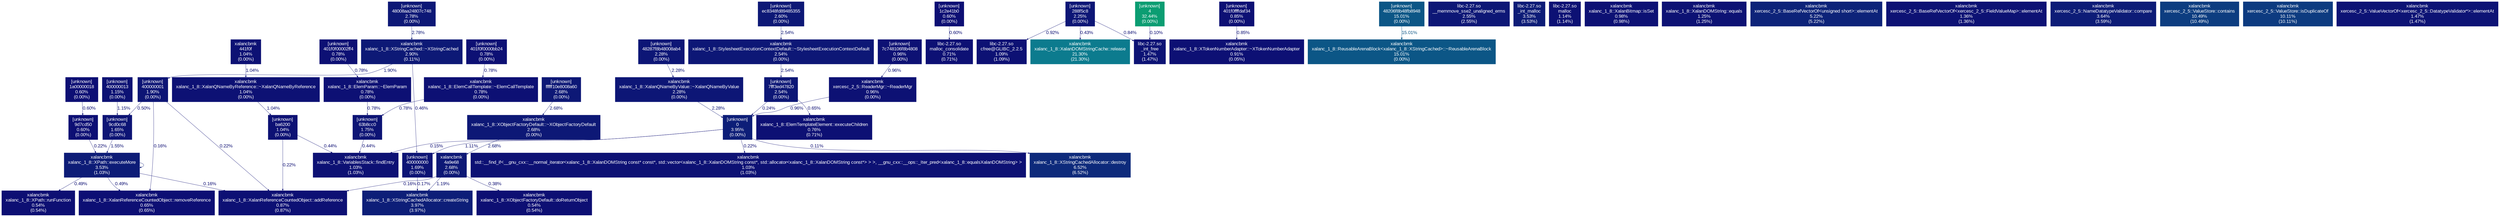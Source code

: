 digraph {
	graph [fontname=Arial, nodesep=0.125, ranksep=0.25];
	node [fontcolor=white, fontname=Arial, height=0, shape=box, style=filled, width=0];
	edge [fontname=Arial];
	"0:[unknown]" [color="#0d1e78", fontcolor="#ffffff", fontsize="10.00", label="[unknown]\n0\n3.95%\n(0.00%)"];
	"0:[unknown]" -> "400000000:[unknown]" [arrowsize="0.35", color="#0d1174", fontcolor="#0d1174", fontsize="10.00", label="1.11%", labeldistance="0.50", penwidth="0.50"];
	"0:[unknown]" -> "std::__find_if<__gnu_cxx::__normal_iterator<xalanc_1_8::XalanDOMString const* const*, std::vector<xalanc_1_8::XalanDOMString const*, std::allocator<xalanc_1_8::XalanDOMString const*> > >, __gnu_cxx::__ops::_Iter_pred<xalanc_1_8::equalsXalanDOMString> >:/scratch/s1576261/spec-prof/install-spec-prof/CPU2006/483.xalancbmk/exe/xalancbmk" [arrowsize="0.35", color="#0d0e73", fontcolor="#0d0e73", fontsize="10.00", label="0.22%", labeldistance="0.50", penwidth="0.50"];
	"0:[unknown]" -> "xalanc_1_8::VariablesStack::findEntry:/scratch/s1576261/spec-prof/install-spec-prof/CPU2006/483.xalancbmk/exe/xalancbmk" [arrowsize="0.35", color="#0d0d73", fontcolor="#0d0d73", fontsize="10.00", label="0.15%", labeldistance="0.50", penwidth="0.50"];
	"0:[unknown]" -> "xalanc_1_8::XStringCachedAllocator::destroy:/scratch/s1576261/spec-prof/install-spec-prof/CPU2006/483.xalancbmk/exe/xalancbmk" [arrowsize="0.35", color="#0d0d73", fontcolor="#0d0d73", fontsize="10.00", label="0.11%", labeldistance="0.50", penwidth="0.50"];
	"1a00000018:[unknown]" [color="#0d0f74", fontcolor="#ffffff", fontsize="10.00", label="[unknown]\n1a00000018\n0.60%\n(0.00%)"];
	"1a00000018:[unknown]" -> "9d7cd50:[unknown]" [arrowsize="0.35", color="#0d0f74", fontcolor="#0d0f74", fontsize="10.00", label="0.60%", labeldistance="0.50", penwidth="0.50"];
	"1c2e41b0:[unknown]" [color="#0d0f74", fontcolor="#ffffff", fontsize="10.00", label="[unknown]\n1c2e41b0\n0.60%\n(0.00%)"];
	"1c2e41b0:[unknown]" -> "malloc_consolidate:/lib64/libc-2.27.so" [arrowsize="0.35", color="#0d0f74", fontcolor="#0d0f74", fontsize="10.00", label="0.60%", labeldistance="0.50", penwidth="0.50"];
	"288f5c8:[unknown]" [color="#0d1676", fontcolor="#ffffff", fontsize="10.00", label="[unknown]\n288f5c8\n2.25%\n(0.00%)"];
	"288f5c8:[unknown]" -> "_int_free:/lib64/libc-2.27.so" [arrowsize="0.35", color="#0d1074", fontcolor="#0d1074", fontsize="10.00", label="0.84%", labeldistance="0.50", penwidth="0.50"];
	"288f5c8:[unknown]" -> "cfree@GLIBC_2.2.5:/lib64/libc-2.27.so" [arrowsize="0.35", color="#0d1174", fontcolor="#0d1174", fontsize="10.00", label="0.92%", labeldistance="0.50", penwidth="0.50"];
	"288f5c8:[unknown]" -> "xalanc_1_8::XalanDOMStringCache::release:/scratch/s1576261/spec-prof/install-spec-prof/CPU2006/483.xalancbmk/exe/xalancbmk" [arrowsize="0.35", color="#0d0f73", fontcolor="#0d0f73", fontsize="10.00", label="0.43%", labeldistance="0.50", penwidth="0.50"];
	"400000000:[unknown]" [color="#0d1475", fontcolor="#ffffff", fontsize="10.00", label="[unknown]\n400000000\n1.69%\n(0.00%)"];
	"400000000:[unknown]" -> "xalanc_1_8::XStringCachedAllocator::createString:/scratch/s1576261/spec-prof/install-spec-prof/CPU2006/483.xalancbmk/exe/xalancbmk" [arrowsize="0.35", color="#0d0d73", fontcolor="#0d0d73", fontsize="10.00", label="0.17%", labeldistance="0.50", penwidth="0.50"];
	"400000001:[unknown]" [color="#0d1575", fontcolor="#ffffff", fontsize="10.00", label="[unknown]\n400000001\n1.90%\n(0.00%)"];
	"400000001:[unknown]" -> "9cd0c68:[unknown]" [arrowsize="0.35", color="#0d0f73", fontcolor="#0d0f73", fontsize="10.00", label="0.50%", labeldistance="0.50", penwidth="0.50"];
	"400000001:[unknown]" -> "xalanc_1_8::XalanReferenceCountedObject::addReference:/scratch/s1576261/spec-prof/install-spec-prof/CPU2006/483.xalancbmk/exe/xalancbmk" [arrowsize="0.35", color="#0d0e73", fontcolor="#0d0e73", fontsize="10.00", label="0.22%", labeldistance="0.50", penwidth="0.50"];
	"400000001:[unknown]" -> "xalanc_1_8::XalanReferenceCountedObject::removeReference:/scratch/s1576261/spec-prof/install-spec-prof/CPU2006/483.xalancbmk/exe/xalancbmk" [arrowsize="0.35", color="#0d0d73", fontcolor="#0d0d73", fontsize="10.00", label="0.16%", labeldistance="0.50", penwidth="0.50"];
	"400000013:[unknown]" [color="#0d1274", fontcolor="#ffffff", fontsize="10.00", label="[unknown]\n400000013\n1.15%\n(0.00%)"];
	"400000013:[unknown]" -> "9cd0c68:[unknown]" [arrowsize="0.35", color="#0d1274", fontcolor="#0d1274", fontsize="10.00", label="1.15%", labeldistance="0.50", penwidth="0.50"];
	"401f0f00002ff4:[unknown]" [color="#0d1074", fontcolor="#ffffff", fontsize="10.00", label="[unknown]\n401f0f00002ff4\n0.78%\n(0.00%)"];
	"401f0f00002ff4:[unknown]" -> "xalanc_1_8::ElemParam::~ElemParam:/scratch/s1576261/spec-prof/install-spec-prof/CPU2006/483.xalancbmk/exe/xalancbmk" [arrowsize="0.35", color="#0d1074", fontcolor="#0d1074", fontsize="10.00", label="0.78%", labeldistance="0.50", penwidth="0.50"];
	"401f0f0000bb24:[unknown]" [color="#0d1074", fontcolor="#ffffff", fontsize="10.00", label="[unknown]\n401f0f0000bb24\n0.78%\n(0.00%)"];
	"401f0f0000bb24:[unknown]" -> "xalanc_1_8::ElemCallTemplate::~ElemCallTemplate:/scratch/s1576261/spec-prof/install-spec-prof/CPU2006/483.xalancbmk/exe/xalancbmk" [arrowsize="0.35", color="#0d1074", fontcolor="#0d1074", fontsize="10.00", label="0.78%", labeldistance="0.50", penwidth="0.50"];
	"401f0ffffdaf34:[unknown]" [color="#0d1074", fontcolor="#ffffff", fontsize="10.00", label="[unknown]\n401f0ffffdaf34\n0.85%\n(0.00%)"];
	"401f0ffffdaf34:[unknown]" -> "xalanc_1_8::XTokenNumberAdapter::~XTokenNumberAdapter:/scratch/s1576261/spec-prof/install-spec-prof/CPU2006/483.xalancbmk/exe/xalancbmk" [arrowsize="0.35", color="#0d1074", fontcolor="#0d1074", fontsize="10.00", label="0.85%", labeldistance="0.50", penwidth="0.50"];
	"441f0f:/scratch/s1576261/spec-prof/install-spec-prof/CPU2006/483.xalancbmk/exe/xalancbmk" [color="#0d1174", fontcolor="#ffffff", fontsize="10.00", label="xalancbmk\n441f0f\n1.04%\n(0.00%)"];
	"441f0f:/scratch/s1576261/spec-prof/install-spec-prof/CPU2006/483.xalancbmk/exe/xalancbmk" -> "xalanc_1_8::XalanQNameByReference::~XalanQNameByReference:/scratch/s1576261/spec-prof/install-spec-prof/CPU2006/483.xalancbmk/exe/xalancbmk" [arrowsize="0.35", color="#0d1174", fontcolor="#0d1174", fontsize="10.00", label="1.04%", labeldistance="0.50", penwidth="0.50"];
	"48008aa24807c748:[unknown]" [color="#0d1876", fontcolor="#ffffff", fontsize="10.00", label="[unknown]\n48008aa24807c748\n2.78%\n(0.00%)"];
	"48008aa24807c748:[unknown]" -> "xalanc_1_8::XStringCached::~XStringCached:/scratch/s1576261/spec-prof/install-spec-prof/CPU2006/483.xalancbmk/exe/xalancbmk" [arrowsize="0.35", color="#0d1876", fontcolor="#0d1876", fontsize="10.00", label="2.78%", labeldistance="0.50", penwidth="0.50"];
	"48206f8b48fb8948:[unknown]" [color="#0c5686", fontcolor="#ffffff", fontsize="10.00", label="[unknown]\n48206f8b48fb8948\n15.01%\n(0.00%)"];
	"48206f8b48fb8948:[unknown]" -> "xalanc_1_8::ReusableArenaBlock<xalanc_1_8::XStringCached>::~ReusableArenaBlock:/scratch/s1576261/spec-prof/install-spec-prof/CPU2006/483.xalancbmk/exe/xalancbmk" [arrowsize="0.39", color="#0c5686", fontcolor="#0c5686", fontsize="10.00", label="15.01%", labeldistance="0.60", penwidth="0.60"];
	"48287f8b48008ab4:[unknown]" [color="#0d1676", fontcolor="#ffffff", fontsize="10.00", label="[unknown]\n48287f8b48008ab4\n2.28%\n(0.00%)"];
	"48287f8b48008ab4:[unknown]" -> "xalanc_1_8::XalanQNameByValue::~XalanQNameByValue:/scratch/s1576261/spec-prof/install-spec-prof/CPU2006/483.xalancbmk/exe/xalancbmk" [arrowsize="0.35", color="#0d1676", fontcolor="#0d1676", fontsize="10.00", label="2.28%", labeldistance="0.50", penwidth="0.50"];
	"4:[unknown]" [color="#0b9d72", fontcolor="#ffffff", fontsize="10.00", label="[unknown]\n4\n32.44%\n(0.00%)"];
	"4:[unknown]" -> "_int_free:/lib64/libc-2.27.so" [arrowsize="0.35", color="#0d0d73", fontcolor="#0d0d73", fontsize="10.00", label="0.10%", labeldistance="0.50", penwidth="0.50"];
	"4a9e68:/scratch/s1576261/spec-prof/install-spec-prof/CPU2006/483.xalancbmk/exe/xalancbmk" [color="#0d1876", fontcolor="#ffffff", fontsize="10.00", label="xalancbmk\n4a9e68\n2.68%\n(0.00%)"];
	"4a9e68:/scratch/s1576261/spec-prof/install-spec-prof/CPU2006/483.xalancbmk/exe/xalancbmk" -> "xalanc_1_8::XObjectFactoryDefault::doReturnObject:/scratch/s1576261/spec-prof/install-spec-prof/CPU2006/483.xalancbmk/exe/xalancbmk" [arrowsize="0.35", color="#0d0e73", fontcolor="#0d0e73", fontsize="10.00", label="0.38%", labeldistance="0.50", penwidth="0.50"];
	"4a9e68:/scratch/s1576261/spec-prof/install-spec-prof/CPU2006/483.xalancbmk/exe/xalancbmk" -> "xalanc_1_8::XStringCachedAllocator::createString:/scratch/s1576261/spec-prof/install-spec-prof/CPU2006/483.xalancbmk/exe/xalancbmk" [arrowsize="0.35", color="#0d1274", fontcolor="#0d1274", fontsize="10.00", label="1.19%", labeldistance="0.50", penwidth="0.50"];
	"4a9e68:/scratch/s1576261/spec-prof/install-spec-prof/CPU2006/483.xalancbmk/exe/xalancbmk" -> "xalanc_1_8::XalanReferenceCountedObject::addReference:/scratch/s1576261/spec-prof/install-spec-prof/CPU2006/483.xalancbmk/exe/xalancbmk" [arrowsize="0.35", color="#0d0d73", fontcolor="#0d0d73", fontsize="10.00", label="0.16%", labeldistance="0.50", penwidth="0.50"];
	"63b8cc0:[unknown]" [color="#0d1475", fontcolor="#ffffff", fontsize="10.00", label="[unknown]\n63b8cc0\n1.75%\n(0.00%)"];
	"63b8cc0:[unknown]" -> "xalanc_1_8::VariablesStack::findEntry:/scratch/s1576261/spec-prof/install-spec-prof/CPU2006/483.xalancbmk/exe/xalancbmk" [arrowsize="0.35", color="#0d0f73", fontcolor="#0d0f73", fontsize="10.00", label="0.44%", labeldistance="0.50", penwidth="0.50"];
	"7c748106f8b4808:[unknown]" [color="#0d1174", fontcolor="#ffffff", fontsize="10.00", label="[unknown]\n7c748106f8b4808\n0.96%\n(0.00%)"];
	"7c748106f8b4808:[unknown]" -> "xercesc_2_5::ReaderMgr::~ReaderMgr:/scratch/s1576261/spec-prof/install-spec-prof/CPU2006/483.xalancbmk/exe/xalancbmk" [arrowsize="0.35", color="#0d1174", fontcolor="#0d1174", fontsize="10.00", label="0.96%", labeldistance="0.50", penwidth="0.50"];
	"7fff3ed47820:[unknown]" [color="#0d1776", fontcolor="#ffffff", fontsize="10.00", label="[unknown]\n7fff3ed47820\n2.54%\n(0.00%)"];
	"7fff3ed47820:[unknown]" -> "0:[unknown]" [arrowsize="0.35", color="#0d0e73", fontcolor="#0d0e73", fontsize="10.00", label="0.24%", labeldistance="0.50", penwidth="0.50"];
	"7fff3ed47820:[unknown]" -> "xalanc_1_8::ElemTemplateElement::executeChildren:/scratch/s1576261/spec-prof/install-spec-prof/CPU2006/483.xalancbmk/exe/xalancbmk" [arrowsize="0.35", color="#0d0f74", fontcolor="#0d0f74", fontsize="10.00", label="0.65%", labeldistance="0.50", penwidth="0.50"];
	"9cd0c68:[unknown]" [color="#0d1475", fontcolor="#ffffff", fontsize="10.00", label="[unknown]\n9cd0c68\n1.65%\n(0.00%)"];
	"9cd0c68:[unknown]" -> "xalanc_1_8::XPath::executeMore:/scratch/s1576261/spec-prof/install-spec-prof/CPU2006/483.xalancbmk/exe/xalancbmk" [arrowsize="0.35", color="#0d1375", fontcolor="#0d1375", fontsize="10.00", label="1.55%", labeldistance="0.50", penwidth="0.50"];
	"9d7cd50:[unknown]" [color="#0d0f74", fontcolor="#ffffff", fontsize="10.00", label="[unknown]\n9d7cd50\n0.60%\n(0.00%)"];
	"9d7cd50:[unknown]" -> "xalanc_1_8::XPath::executeMore:/scratch/s1576261/spec-prof/install-spec-prof/CPU2006/483.xalancbmk/exe/xalancbmk" [arrowsize="0.35", color="#0d0e73", fontcolor="#0d0e73", fontsize="10.00", label="0.22%", labeldistance="0.50", penwidth="0.50"];
	"__memmove_sse2_unaligned_erms:/lib64/libc-2.27.so" [color="#0d1776", fontcolor="#ffffff", fontsize="10.00", label="libc-2.27.so\n__memmove_sse2_unaligned_erms\n2.55%\n(2.55%)"];
	"_int_free:/lib64/libc-2.27.so" [color="#0d1375", fontcolor="#ffffff", fontsize="10.00", label="libc-2.27.so\n_int_free\n1.47%\n(1.47%)"];
	"_int_malloc:/lib64/libc-2.27.so" [color="#0d1c77", fontcolor="#ffffff", fontsize="10.00", label="libc-2.27.so\n_int_malloc\n3.53%\n(3.53%)"];
	"ba6200:[unknown]" [color="#0d1174", fontcolor="#ffffff", fontsize="10.00", label="[unknown]\nba6200\n1.04%\n(0.00%)"];
	"ba6200:[unknown]" -> "xalanc_1_8::VariablesStack::findEntry:/scratch/s1576261/spec-prof/install-spec-prof/CPU2006/483.xalancbmk/exe/xalancbmk" [arrowsize="0.35", color="#0d0f73", fontcolor="#0d0f73", fontsize="10.00", label="0.44%", labeldistance="0.50", penwidth="0.50"];
	"ba6200:[unknown]" -> "xalanc_1_8::XalanReferenceCountedObject::addReference:/scratch/s1576261/spec-prof/install-spec-prof/CPU2006/483.xalancbmk/exe/xalancbmk" [arrowsize="0.35", color="#0d0e73", fontcolor="#0d0e73", fontsize="10.00", label="0.22%", labeldistance="0.50", penwidth="0.50"];
	"cfree@GLIBC_2.2.5:/lib64/libc-2.27.so" [color="#0d1174", fontcolor="#ffffff", fontsize="10.00", label="libc-2.27.so\ncfree@GLIBC_2.2.5\n1.09%\n(1.09%)"];
	"ec8348fd89485355:[unknown]" [color="#0d1876", fontcolor="#ffffff", fontsize="10.00", label="[unknown]\nec8348fd89485355\n2.60%\n(0.00%)"];
	"ec8348fd89485355:[unknown]" -> "xalanc_1_8::StylesheetExecutionContextDefault::~StylesheetExecutionContextDefault:/scratch/s1576261/spec-prof/install-spec-prof/CPU2006/483.xalancbmk/exe/xalancbmk" [arrowsize="0.35", color="#0d1776", fontcolor="#0d1776", fontsize="10.00", label="2.54%", labeldistance="0.50", penwidth="0.50"];
	"ffffff10e8008a60:[unknown]" [color="#0d1876", fontcolor="#ffffff", fontsize="10.00", label="[unknown]\nffffff10e8008a60\n2.68%\n(0.00%)"];
	"ffffff10e8008a60:[unknown]" -> "xalanc_1_8::XObjectFactoryDefault::~XObjectFactoryDefault:/scratch/s1576261/spec-prof/install-spec-prof/CPU2006/483.xalancbmk/exe/xalancbmk" [arrowsize="0.35", color="#0d1876", fontcolor="#0d1876", fontsize="10.00", label="2.68%", labeldistance="0.50", penwidth="0.50"];
	"malloc:/lib64/libc-2.27.so" [color="#0d1174", fontcolor="#ffffff", fontsize="10.00", label="libc-2.27.so\nmalloc\n1.14%\n(1.14%)"];
	"malloc_consolidate:/lib64/libc-2.27.so" [color="#0d1074", fontcolor="#ffffff", fontsize="10.00", label="libc-2.27.so\nmalloc_consolidate\n0.71%\n(0.71%)"];
	"std::__find_if<__gnu_cxx::__normal_iterator<xalanc_1_8::XalanDOMString const* const*, std::vector<xalanc_1_8::XalanDOMString const*, std::allocator<xalanc_1_8::XalanDOMString const*> > >, __gnu_cxx::__ops::_Iter_pred<xalanc_1_8::equalsXalanDOMString> >:/scratch/s1576261/spec-prof/install-spec-prof/CPU2006/483.xalancbmk/exe/xalancbmk" [color="#0d1174", fontcolor="#ffffff", fontsize="10.00", label="xalancbmk\nstd::__find_if<__gnu_cxx::__normal_iterator<xalanc_1_8::XalanDOMString const* const*, std::vector<xalanc_1_8::XalanDOMString const*, std::allocator<xalanc_1_8::XalanDOMString const*> > >, __gnu_cxx::__ops::_Iter_pred<xalanc_1_8::equalsXalanDOMString> >\n1.03%\n(1.03%)"];
	"xalanc_1_8::ElemCallTemplate::~ElemCallTemplate:/scratch/s1576261/spec-prof/install-spec-prof/CPU2006/483.xalancbmk/exe/xalancbmk" [color="#0d1074", fontcolor="#ffffff", fontsize="10.00", label="xalancbmk\nxalanc_1_8::ElemCallTemplate::~ElemCallTemplate\n0.78%\n(0.00%)"];
	"xalanc_1_8::ElemCallTemplate::~ElemCallTemplate:/scratch/s1576261/spec-prof/install-spec-prof/CPU2006/483.xalancbmk/exe/xalancbmk" -> "63b8cc0:[unknown]" [arrowsize="0.35", color="#0d1074", fontcolor="#0d1074", fontsize="10.00", label="0.78%", labeldistance="0.50", penwidth="0.50"];
	"xalanc_1_8::ElemParam::~ElemParam:/scratch/s1576261/spec-prof/install-spec-prof/CPU2006/483.xalancbmk/exe/xalancbmk" [color="#0d1074", fontcolor="#ffffff", fontsize="10.00", label="xalancbmk\nxalanc_1_8::ElemParam::~ElemParam\n0.78%\n(0.00%)"];
	"xalanc_1_8::ElemParam::~ElemParam:/scratch/s1576261/spec-prof/install-spec-prof/CPU2006/483.xalancbmk/exe/xalancbmk" -> "63b8cc0:[unknown]" [arrowsize="0.35", color="#0d1074", fontcolor="#0d1074", fontsize="10.00", label="0.78%", labeldistance="0.50", penwidth="0.50"];
	"xalanc_1_8::ElemTemplateElement::executeChildren:/scratch/s1576261/spec-prof/install-spec-prof/CPU2006/483.xalancbmk/exe/xalancbmk" [color="#0d1074", fontcolor="#ffffff", fontsize="10.00", label="xalancbmk\nxalanc_1_8::ElemTemplateElement::executeChildren\n0.76%\n(0.71%)"];
	"xalanc_1_8::ReusableArenaBlock<xalanc_1_8::XStringCached>::~ReusableArenaBlock:/scratch/s1576261/spec-prof/install-spec-prof/CPU2006/483.xalancbmk/exe/xalancbmk" [color="#0c5686", fontcolor="#ffffff", fontsize="10.00", label="xalancbmk\nxalanc_1_8::ReusableArenaBlock<xalanc_1_8::XStringCached>::~ReusableArenaBlock\n15.01%\n(0.00%)"];
	"xalanc_1_8::StylesheetExecutionContextDefault::~StylesheetExecutionContextDefault:/scratch/s1576261/spec-prof/install-spec-prof/CPU2006/483.xalancbmk/exe/xalancbmk" [color="#0d1776", fontcolor="#ffffff", fontsize="10.00", label="xalancbmk\nxalanc_1_8::StylesheetExecutionContextDefault::~StylesheetExecutionContextDefault\n2.54%\n(0.00%)"];
	"xalanc_1_8::StylesheetExecutionContextDefault::~StylesheetExecutionContextDefault:/scratch/s1576261/spec-prof/install-spec-prof/CPU2006/483.xalancbmk/exe/xalancbmk" -> "7fff3ed47820:[unknown]" [arrowsize="0.35", color="#0d1776", fontcolor="#0d1776", fontsize="10.00", label="2.54%", labeldistance="0.50", penwidth="0.50"];
	"xalanc_1_8::VariablesStack::findEntry:/scratch/s1576261/spec-prof/install-spec-prof/CPU2006/483.xalancbmk/exe/xalancbmk" [color="#0d1174", fontcolor="#ffffff", fontsize="10.00", label="xalancbmk\nxalanc_1_8::VariablesStack::findEntry\n1.03%\n(1.03%)"];
	"xalanc_1_8::XObjectFactoryDefault::doReturnObject:/scratch/s1576261/spec-prof/install-spec-prof/CPU2006/483.xalancbmk/exe/xalancbmk" [color="#0d0f73", fontcolor="#ffffff", fontsize="10.00", label="xalancbmk\nxalanc_1_8::XObjectFactoryDefault::doReturnObject\n0.54%\n(0.54%)"];
	"xalanc_1_8::XObjectFactoryDefault::~XObjectFactoryDefault:/scratch/s1576261/spec-prof/install-spec-prof/CPU2006/483.xalancbmk/exe/xalancbmk" [color="#0d1876", fontcolor="#ffffff", fontsize="10.00", label="xalancbmk\nxalanc_1_8::XObjectFactoryDefault::~XObjectFactoryDefault\n2.68%\n(0.00%)"];
	"xalanc_1_8::XObjectFactoryDefault::~XObjectFactoryDefault:/scratch/s1576261/spec-prof/install-spec-prof/CPU2006/483.xalancbmk/exe/xalancbmk" -> "4a9e68:/scratch/s1576261/spec-prof/install-spec-prof/CPU2006/483.xalancbmk/exe/xalancbmk" [arrowsize="0.35", color="#0d1876", fontcolor="#0d1876", fontsize="10.00", label="2.68%", labeldistance="0.50", penwidth="0.50"];
	"xalanc_1_8::XPath::executeMore:/scratch/s1576261/spec-prof/install-spec-prof/CPU2006/483.xalancbmk/exe/xalancbmk" [color="#0d1c77", fontcolor="#ffffff", fontsize="10.00", label="xalancbmk\nxalanc_1_8::XPath::executeMore\n3.53%\n(1.03%)"];
	"xalanc_1_8::XPath::executeMore:/scratch/s1576261/spec-prof/install-spec-prof/CPU2006/483.xalancbmk/exe/xalancbmk" -> "xalanc_1_8::XPath::executeMore:/scratch/s1576261/spec-prof/install-spec-prof/CPU2006/483.xalancbmk/exe/xalancbmk" [arrowsize="0.35", color="#0d1c77", fontcolor="#0d1c77", fontsize="10.00", label="", labeldistance="0.50", penwidth="0.50"];
	"xalanc_1_8::XPath::executeMore:/scratch/s1576261/spec-prof/install-spec-prof/CPU2006/483.xalancbmk/exe/xalancbmk" -> "xalanc_1_8::XPath::runFunction:/scratch/s1576261/spec-prof/install-spec-prof/CPU2006/483.xalancbmk/exe/xalancbmk" [arrowsize="0.35", color="#0d0f73", fontcolor="#0d0f73", fontsize="10.00", label="0.49%", labeldistance="0.50", penwidth="0.50"];
	"xalanc_1_8::XPath::executeMore:/scratch/s1576261/spec-prof/install-spec-prof/CPU2006/483.xalancbmk/exe/xalancbmk" -> "xalanc_1_8::XalanReferenceCountedObject::addReference:/scratch/s1576261/spec-prof/install-spec-prof/CPU2006/483.xalancbmk/exe/xalancbmk" [arrowsize="0.35", color="#0d0d73", fontcolor="#0d0d73", fontsize="10.00", label="0.16%", labeldistance="0.50", penwidth="0.50"];
	"xalanc_1_8::XPath::executeMore:/scratch/s1576261/spec-prof/install-spec-prof/CPU2006/483.xalancbmk/exe/xalancbmk" -> "xalanc_1_8::XalanReferenceCountedObject::removeReference:/scratch/s1576261/spec-prof/install-spec-prof/CPU2006/483.xalancbmk/exe/xalancbmk" [arrowsize="0.35", color="#0d0f73", fontcolor="#0d0f73", fontsize="10.00", label="0.49%", labeldistance="0.50", penwidth="0.50"];
	"xalanc_1_8::XPath::runFunction:/scratch/s1576261/spec-prof/install-spec-prof/CPU2006/483.xalancbmk/exe/xalancbmk" [color="#0d0f73", fontcolor="#ffffff", fontsize="10.00", label="xalancbmk\nxalanc_1_8::XPath::runFunction\n0.54%\n(0.54%)"];
	"xalanc_1_8::XStringCached::~XStringCached:/scratch/s1576261/spec-prof/install-spec-prof/CPU2006/483.xalancbmk/exe/xalancbmk" [color="#0d1976", fontcolor="#ffffff", fontsize="10.00", label="xalancbmk\nxalanc_1_8::XStringCached::~XStringCached\n2.90%\n(0.11%)"];
	"xalanc_1_8::XStringCached::~XStringCached:/scratch/s1576261/spec-prof/install-spec-prof/CPU2006/483.xalancbmk/exe/xalancbmk" -> "400000000:[unknown]" [arrowsize="0.35", color="#0d0f73", fontcolor="#0d0f73", fontsize="10.00", label="0.46%", labeldistance="0.50", penwidth="0.50"];
	"xalanc_1_8::XStringCached::~XStringCached:/scratch/s1576261/spec-prof/install-spec-prof/CPU2006/483.xalancbmk/exe/xalancbmk" -> "400000001:[unknown]" [arrowsize="0.35", color="#0d1575", fontcolor="#0d1575", fontsize="10.00", label="1.90%", labeldistance="0.50", penwidth="0.50"];
	"xalanc_1_8::XStringCachedAllocator::createString:/scratch/s1576261/spec-prof/install-spec-prof/CPU2006/483.xalancbmk/exe/xalancbmk" [color="#0d1e78", fontcolor="#ffffff", fontsize="10.00", label="xalancbmk\nxalanc_1_8::XStringCachedAllocator::createString\n3.97%\n(3.97%)"];
	"xalanc_1_8::XStringCachedAllocator::destroy:/scratch/s1576261/spec-prof/install-spec-prof/CPU2006/483.xalancbmk/exe/xalancbmk" [color="#0d2a7b", fontcolor="#ffffff", fontsize="10.00", label="xalancbmk\nxalanc_1_8::XStringCachedAllocator::destroy\n6.52%\n(6.52%)"];
	"xalanc_1_8::XTokenNumberAdapter::~XTokenNumberAdapter:/scratch/s1576261/spec-prof/install-spec-prof/CPU2006/483.xalancbmk/exe/xalancbmk" [color="#0d1074", fontcolor="#ffffff", fontsize="10.00", label="xalancbmk\nxalanc_1_8::XTokenNumberAdapter::~XTokenNumberAdapter\n0.91%\n(0.05%)"];
	"xalanc_1_8::XalanBitmap::isSet:/scratch/s1576261/spec-prof/install-spec-prof/CPU2006/483.xalancbmk/exe/xalancbmk" [color="#0d1174", fontcolor="#ffffff", fontsize="10.00", label="xalancbmk\nxalanc_1_8::XalanBitmap::isSet\n0.98%\n(0.98%)"];
	"xalanc_1_8::XalanDOMString::equals:/scratch/s1576261/spec-prof/install-spec-prof/CPU2006/483.xalancbmk/exe/xalancbmk" [color="#0d1274", fontcolor="#ffffff", fontsize="10.00", label="xalancbmk\nxalanc_1_8::XalanDOMString::equals\n1.25%\n(1.25%)"];
	"xalanc_1_8::XalanDOMStringCache::release:/scratch/s1576261/spec-prof/install-spec-prof/CPU2006/483.xalancbmk/exe/xalancbmk" [color="#0c7b8e", fontcolor="#ffffff", fontsize="10.00", label="xalancbmk\nxalanc_1_8::XalanDOMStringCache::release\n21.30%\n(21.30%)"];
	"xalanc_1_8::XalanQNameByReference::~XalanQNameByReference:/scratch/s1576261/spec-prof/install-spec-prof/CPU2006/483.xalancbmk/exe/xalancbmk" [color="#0d1174", fontcolor="#ffffff", fontsize="10.00", label="xalancbmk\nxalanc_1_8::XalanQNameByReference::~XalanQNameByReference\n1.04%\n(0.00%)"];
	"xalanc_1_8::XalanQNameByReference::~XalanQNameByReference:/scratch/s1576261/spec-prof/install-spec-prof/CPU2006/483.xalancbmk/exe/xalancbmk" -> "ba6200:[unknown]" [arrowsize="0.35", color="#0d1174", fontcolor="#0d1174", fontsize="10.00", label="1.04%", labeldistance="0.50", penwidth="0.50"];
	"xalanc_1_8::XalanQNameByValue::~XalanQNameByValue:/scratch/s1576261/spec-prof/install-spec-prof/CPU2006/483.xalancbmk/exe/xalancbmk" [color="#0d1676", fontcolor="#ffffff", fontsize="10.00", label="xalancbmk\nxalanc_1_8::XalanQNameByValue::~XalanQNameByValue\n2.28%\n(0.00%)"];
	"xalanc_1_8::XalanQNameByValue::~XalanQNameByValue:/scratch/s1576261/spec-prof/install-spec-prof/CPU2006/483.xalancbmk/exe/xalancbmk" -> "0:[unknown]" [arrowsize="0.35", color="#0d1676", fontcolor="#0d1676", fontsize="10.00", label="2.28%", labeldistance="0.50", penwidth="0.50"];
	"xalanc_1_8::XalanReferenceCountedObject::addReference:/scratch/s1576261/spec-prof/install-spec-prof/CPU2006/483.xalancbmk/exe/xalancbmk" [color="#0d1074", fontcolor="#ffffff", fontsize="10.00", label="xalancbmk\nxalanc_1_8::XalanReferenceCountedObject::addReference\n0.87%\n(0.87%)"];
	"xalanc_1_8::XalanReferenceCountedObject::removeReference:/scratch/s1576261/spec-prof/install-spec-prof/CPU2006/483.xalancbmk/exe/xalancbmk" [color="#0d0f74", fontcolor="#ffffff", fontsize="10.00", label="xalancbmk\nxalanc_1_8::XalanReferenceCountedObject::removeReference\n0.65%\n(0.65%)"];
	"xercesc_2_5::BaseRefVectorOf<unsigned short>::elementAt:/scratch/s1576261/spec-prof/install-spec-prof/CPU2006/483.xalancbmk/exe/xalancbmk" [color="#0d2379", fontcolor="#ffffff", fontsize="10.00", label="xalancbmk\nxercesc_2_5::BaseRefVectorOf<unsigned short>::elementAt\n5.22%\n(5.22%)"];
	"xercesc_2_5::BaseRefVectorOf<xercesc_2_5::FieldValueMap>::elementAt:/scratch/s1576261/spec-prof/install-spec-prof/CPU2006/483.xalancbmk/exe/xalancbmk" [color="#0d1274", fontcolor="#ffffff", fontsize="10.00", label="xalancbmk\nxercesc_2_5::BaseRefVectorOf<xercesc_2_5::FieldValueMap>::elementAt\n1.36%\n(1.36%)"];
	"xercesc_2_5::NameDatatypeValidator::compare:/scratch/s1576261/spec-prof/install-spec-prof/CPU2006/483.xalancbmk/exe/xalancbmk" [color="#0d1c77", fontcolor="#ffffff", fontsize="10.00", label="xalancbmk\nxercesc_2_5::NameDatatypeValidator::compare\n3.64%\n(3.59%)"];
	"xercesc_2_5::ReaderMgr::~ReaderMgr:/scratch/s1576261/spec-prof/install-spec-prof/CPU2006/483.xalancbmk/exe/xalancbmk" [color="#0d1174", fontcolor="#ffffff", fontsize="10.00", label="xalancbmk\nxercesc_2_5::ReaderMgr::~ReaderMgr\n0.96%\n(0.00%)"];
	"xercesc_2_5::ReaderMgr::~ReaderMgr:/scratch/s1576261/spec-prof/install-spec-prof/CPU2006/483.xalancbmk/exe/xalancbmk" -> "0:[unknown]" [arrowsize="0.35", color="#0d1174", fontcolor="#0d1174", fontsize="10.00", label="0.96%", labeldistance="0.50", penwidth="0.50"];
	"xercesc_2_5::ValueStore::contains:/scratch/s1576261/spec-prof/install-spec-prof/CPU2006/483.xalancbmk/exe/xalancbmk" [color="#0d3d80", fontcolor="#ffffff", fontsize="10.00", label="xalancbmk\nxercesc_2_5::ValueStore::contains\n10.49%\n(10.49%)"];
	"xercesc_2_5::ValueStore::isDuplicateOf:/scratch/s1576261/spec-prof/install-spec-prof/CPU2006/483.xalancbmk/exe/xalancbmk" [color="#0d3b80", fontcolor="#ffffff", fontsize="10.00", label="xalancbmk\nxercesc_2_5::ValueStore::isDuplicateOf\n10.11%\n(10.11%)"];
	"xercesc_2_5::ValueVectorOf<xercesc_2_5::DatatypeValidator*>::elementAt:/scratch/s1576261/spec-prof/install-spec-prof/CPU2006/483.xalancbmk/exe/xalancbmk" [color="#0d1375", fontcolor="#ffffff", fontsize="10.00", label="xalancbmk\nxercesc_2_5::ValueVectorOf<xercesc_2_5::DatatypeValidator*>::elementAt\n1.47%\n(1.47%)"];
}
